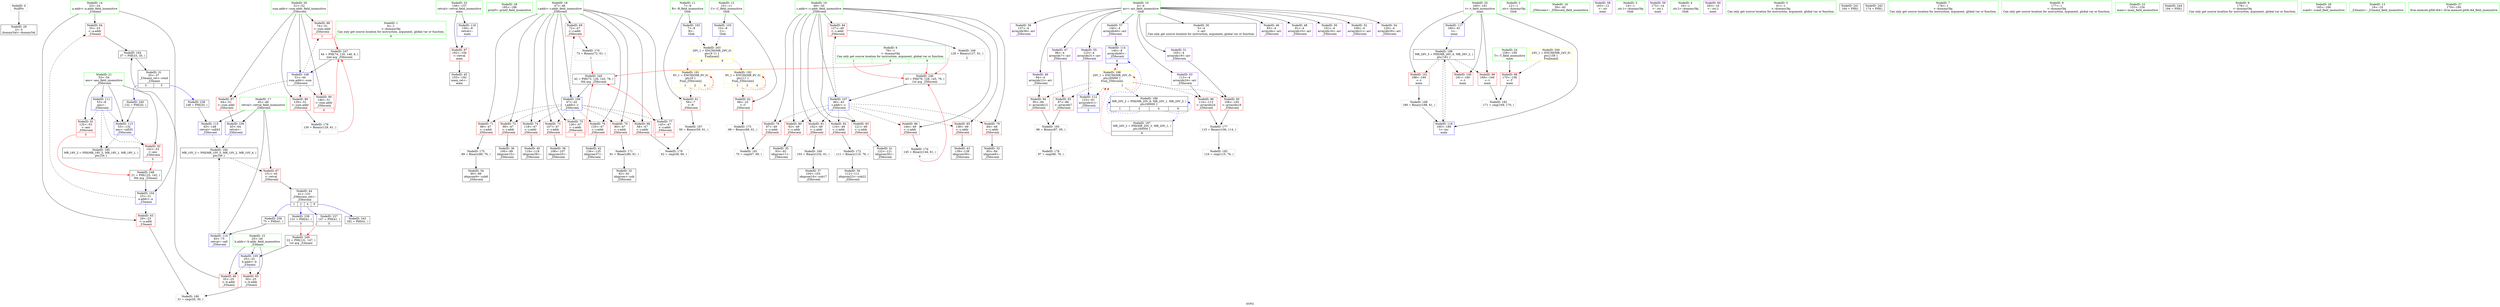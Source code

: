 digraph "SVFG" {
	label="SVFG";

	Node0x55cfa6869d80 [shape=record,color=grey,label="{NodeID: 0\nNullPtr}"];
	Node0x55cfa6869d80 -> Node0x55cfa6880950[style=solid];
	Node0x55cfa688b9a0 [shape=record,color=grey,label="{NodeID: 180\n31 = cmp(29, 30, )\n}"];
	Node0x55cfa68819f0 [shape=record,color=red,label="{NodeID: 97\n192\<--156\n\<--retval\nmain\n}"];
	Node0x55cfa68819f0 -> Node0x55cfa68816b0[style=solid];
	Node0x55cfa687fc30 [shape=record,color=green,label="{NodeID: 14\n23\<--24\na.addr\<--a.addr_field_insensitive\n_Z3maxii\n}"];
	Node0x55cfa687fc30 -> Node0x55cfa6883570[style=solid];
	Node0x55cfa687fc30 -> Node0x55cfa6883640[style=solid];
	Node0x55cfa687fc30 -> Node0x55cfa6882000[style=solid];
	Node0x55cfa68825b0 [shape=record,color=blue,label="{NodeID: 111\n53\<--8\nans\<--\n_Z5forceiii\n}"];
	Node0x55cfa68825b0 -> Node0x55cfa6884c30[style=dashed];
	Node0x55cfa68825b0 -> Node0x55cfa6884d00[style=dashed];
	Node0x55cfa68825b0 -> Node0x55cfa6882750[style=dashed];
	Node0x55cfa68825b0 -> Node0x55cfa6892ae0[style=dashed];
	Node0x55cfa6880850 [shape=record,color=green,label="{NodeID: 28\n185\<--186\nprintf\<--printf_field_insensitive\n}"];
	Node0x55cfa6881440 [shape=record,color=black,label="{NodeID: 42\n136\<--135\nidxprom37\<--\n_Z5forceiii\n}"];
	Node0x55cfa6882fc0 [shape=record,color=purple,label="{NodeID: 56\n137\<--4\narrayidx38\<--arr\n_Z5forceiii\n}"];
	Node0x55cfa68a3190 [shape=record,color=black,label="{NodeID: 236\n75 = PHI(41, )\n}"];
	Node0x55cfa68a3190 -> Node0x55cfa68824e0[style=solid];
	Node0x55cfa6883b20 [shape=record,color=red,label="{NodeID: 70\n80\<--47\n\<--r.addr\n_Z5forceiii\n}"];
	Node0x55cfa6883b20 -> Node0x55cfa688ac20[style=solid];
	Node0x55cfa688a620 [shape=record,color=grey,label="{NodeID: 167\n60 = Binary(59, 61, )\n}"];
	Node0x55cfa688a620 -> Node0x55cfa688b820[style=solid];
	Node0x55cfa6884680 [shape=record,color=red,label="{NodeID: 84\n127\<--49\n\<--c.addr\n_Z5forceiii\n}"];
	Node0x55cfa6884680 -> Node0x55cfa688a4a0[style=solid];
	Node0x55cfa687e930 [shape=record,color=green,label="{NodeID: 1\n8\<--1\n\<--dummyObj\nCan only get source location for instruction, argument, global var or function.|{<s0>9}}"];
	Node0x55cfa687e930:s0 -> Node0x55cfa68a4230[style=solid,color=red];
	Node0x55cfa688bb20 [shape=record,color=grey,label="{NodeID: 181\n70 = cmp(67, 69, )\n}"];
	Node0x55cfa6881ac0 [shape=record,color=red,label="{NodeID: 98\n170\<--158\n\<--T\nmain\n}"];
	Node0x55cfa6881ac0 -> Node0x55cfa688bca0[style=solid];
	Node0x55cfa687fd00 [shape=record,color=green,label="{NodeID: 15\n25\<--26\nb.addr\<--b.addr_field_insensitive\n_Z3maxii\n}"];
	Node0x55cfa687fd00 -> Node0x55cfa6883710[style=solid];
	Node0x55cfa687fd00 -> Node0x55cfa68837e0[style=solid];
	Node0x55cfa687fd00 -> Node0x55cfa68820d0[style=solid];
	Node0x55cfa6882680 [shape=record,color=blue,label="{NodeID: 112\n123\<--61\narrayidx31\<--\n_Z5forceiii\n|{<s0>2}}"];
	Node0x55cfa6882680:s0 -> Node0x55cfa68969d0[style=dashed,color=red];
	Node0x55cfa6880950 [shape=record,color=black,label="{NodeID: 29\n2\<--3\ndummyVal\<--dummyVal\n}"];
	Node0x55cfa6881510 [shape=record,color=black,label="{NodeID: 43\n139\<--138\nidxprom39\<--\n_Z5forceiii\n}"];
	Node0x55cfa6883090 [shape=record,color=purple,label="{NodeID: 57\n140\<--4\narrayidx40\<--arr\n_Z5forceiii\n}"];
	Node0x55cfa6883090 -> Node0x55cfa6882820[style=solid];
	Node0x55cfa68a3380 [shape=record,color=black,label="{NodeID: 237\n147 = PHI(41, )\n|{<s0>5}}"];
	Node0x55cfa68a3380:s0 -> Node0x55cfa68a45f0[style=solid,color=red];
	Node0x55cfa6883bf0 [shape=record,color=red,label="{NodeID: 71\n88\<--47\n\<--r.addr\n_Z5forceiii\n}"];
	Node0x55cfa6883bf0 -> Node0x55cfa688b220[style=solid];
	Node0x55cfa688a7a0 [shape=record,color=grey,label="{NodeID: 168\n189 = Binary(188, 61, )\n}"];
	Node0x55cfa688a7a0 -> Node0x55cfa6887290[style=solid];
	Node0x55cfa6884750 [shape=record,color=red,label="{NodeID: 85\n138\<--49\n\<--c.addr\n_Z5forceiii\n}"];
	Node0x55cfa6884750 -> Node0x55cfa6881510[style=solid];
	Node0x55cfa687e9c0 [shape=record,color=green,label="{NodeID: 2\n12\<--1\n.str\<--dummyObj\nGlob }"];
	Node0x55cfa688bca0 [shape=record,color=grey,label="{NodeID: 182\n171 = cmp(169, 170, )\n}"];
	Node0x55cfa6881b90 [shape=record,color=red,label="{NodeID: 99\n169\<--160\n\<--t\nmain\n}"];
	Node0x55cfa6881b90 -> Node0x55cfa688bca0[style=solid];
	Node0x55cfa687fdd0 [shape=record,color=green,label="{NodeID: 16\n39\<--40\n_Z5forceiii\<--_Z5forceiii_field_insensitive\n}"];
	Node0x55cfa6882750 [shape=record,color=blue,label="{NodeID: 113\n53\<--132\nans\<--call35\n_Z5forceiii\n}"];
	Node0x55cfa6882750 -> Node0x55cfa6884d00[style=dashed];
	Node0x55cfa6882750 -> Node0x55cfa6892ae0[style=dashed];
	Node0x55cfa6880a50 [shape=record,color=black,label="{NodeID: 30\n5\<--4\n\<--arr\nCan only get source location for instruction, argument, global var or function.}"];
	Node0x55cfa68815e0 [shape=record,color=black,label="{NodeID: 44\n41\<--151\n_Z5forceiii_ret\<--\n_Z5forceiii\n|{<s0>1|<s1>2|<s2>4|<s3>9}}"];
	Node0x55cfa68815e0:s0 -> Node0x55cfa68a3190[style=solid,color=blue];
	Node0x55cfa68815e0:s1 -> Node0x55cfa68a35c0[style=solid,color=blue];
	Node0x55cfa68815e0:s2 -> Node0x55cfa68a3380[style=solid,color=blue];
	Node0x55cfa68815e0:s3 -> Node0x55cfa68a39e0[style=solid,color=blue];
	Node0x55cfa6883160 [shape=record,color=purple,label="{NodeID: 58\n163\<--12\n\<--.str\nmain\n}"];
	Node0x55cfa68a3480 [shape=record,color=black,label="{NodeID: 238\n148 = PHI(20, )\n}"];
	Node0x55cfa68a3480 -> Node0x55cfa6887060[style=solid];
	Node0x55cfa6883cc0 [shape=record,color=red,label="{NodeID: 72\n99\<--47\n\<--r.addr\n_Z5forceiii\n}"];
	Node0x55cfa6883cc0 -> Node0x55cfa6880f60[style=solid];
	Node0x55cfa688a920 [shape=record,color=grey,label="{NodeID: 169\n103 = Binary(102, 61, )\n}"];
	Node0x55cfa688a920 -> Node0x55cfa6881030[style=solid];
	Node0x55cfa6884820 [shape=record,color=red,label="{NodeID: 86\n144\<--49\n\<--c.addr\n_Z5forceiii\n}"];
	Node0x55cfa6884820 -> Node0x55cfa688b0a0[style=solid];
	Node0x55cfa687ec70 [shape=record,color=green,label="{NodeID: 3\n14\<--1\n.str.1\<--dummyObj\nGlob }"];
	Node0x55cfa688be20 [shape=record,color=grey,label="{NodeID: 183\n116 = cmp(115, 76, )\n}"];
	Node0x55cfa6881c60 [shape=record,color=red,label="{NodeID: 100\n181\<--160\n\<--t\nmain\n}"];
	Node0x55cfa687fed0 [shape=record,color=green,label="{NodeID: 17\n45\<--46\nretval\<--retval_field_insensitive\n_Z5forceiii\n}"];
	Node0x55cfa687fed0 -> Node0x55cfa68838b0[style=solid];
	Node0x55cfa687fed0 -> Node0x55cfa6882410[style=solid];
	Node0x55cfa687fed0 -> Node0x55cfa68824e0[style=solid];
	Node0x55cfa687fed0 -> Node0x55cfa6887060[style=solid];
	Node0x55cfa6882820 [shape=record,color=blue,label="{NodeID: 114\n140\<--8\narrayidx40\<--\n_Z5forceiii\n|{<s0>4}}"];
	Node0x55cfa6882820:s0 -> Node0x55cfa68969d0[style=dashed,color=red];
	Node0x55cfa6880b50 [shape=record,color=black,label="{NodeID: 31\n20\<--37\n_Z3maxii_ret\<--cond\n_Z3maxii\n|{<s0>3|<s1>5}}"];
	Node0x55cfa6880b50:s0 -> Node0x55cfa68a3700[style=solid,color=blue];
	Node0x55cfa6880b50:s1 -> Node0x55cfa68a3480[style=solid,color=blue];
	Node0x55cfa68816b0 [shape=record,color=black,label="{NodeID: 45\n155\<--192\nmain_ret\<--\nmain\n}"];
	Node0x55cfa6883230 [shape=record,color=purple,label="{NodeID: 59\n173\<--14\n\<--.str.1\nmain\n}"];
	Node0x55cfa68a35c0 [shape=record,color=black,label="{NodeID: 239\n131 = PHI(41, )\n|{<s0>3}}"];
	Node0x55cfa68a35c0:s0 -> Node0x55cfa68a45f0[style=solid,color=red];
	Node0x55cfa6883d90 [shape=record,color=red,label="{NodeID: 73\n107\<--47\n\<--r.addr\n_Z5forceiii\n}"];
	Node0x55cfa6883d90 -> Node0x55cfa6881100[style=solid];
	Node0x55cfa688aaa0 [shape=record,color=grey,label="{NodeID: 170\n73 = Binary(72, 61, )\n|{<s0>1}}"];
	Node0x55cfa688aaa0:s0 -> Node0x55cfa68a3c50[style=solid,color=red];
	Node0x55cfa68848f0 [shape=record,color=red,label="{NodeID: 87\n64\<--51\n\<--sum.addr\n_Z5forceiii\n}"];
	Node0x55cfa68848f0 -> Node0x55cfa6882410[style=solid];
	Node0x55cfa687ed00 [shape=record,color=green,label="{NodeID: 4\n16\<--1\n.str.2\<--dummyObj\nGlob }"];
	Node0x55cfa68925e0 [shape=record,color=black,label="{NodeID: 184\nMR_10V_3 = PHI(MR_10V_5, MR_10V_2, MR_10V_4, )\npts\{46 \}\n}"];
	Node0x55cfa68925e0 -> Node0x55cfa68838b0[style=dashed];
	Node0x55cfa6881d30 [shape=record,color=red,label="{NodeID: 101\n188\<--160\n\<--t\nmain\n}"];
	Node0x55cfa6881d30 -> Node0x55cfa688a7a0[style=solid];
	Node0x55cfa687ffa0 [shape=record,color=green,label="{NodeID: 18\n47\<--48\nr.addr\<--r.addr_field_insensitive\n_Z5forceiii\n}"];
	Node0x55cfa687ffa0 -> Node0x55cfa6883980[style=solid];
	Node0x55cfa687ffa0 -> Node0x55cfa6883a50[style=solid];
	Node0x55cfa687ffa0 -> Node0x55cfa6883b20[style=solid];
	Node0x55cfa687ffa0 -> Node0x55cfa6883bf0[style=solid];
	Node0x55cfa687ffa0 -> Node0x55cfa6883cc0[style=solid];
	Node0x55cfa687ffa0 -> Node0x55cfa6883d90[style=solid];
	Node0x55cfa687ffa0 -> Node0x55cfa6883e60[style=solid];
	Node0x55cfa687ffa0 -> Node0x55cfa6883f30[style=solid];
	Node0x55cfa687ffa0 -> Node0x55cfa6884000[style=solid];
	Node0x55cfa687ffa0 -> Node0x55cfa68840d0[style=solid];
	Node0x55cfa687ffa0 -> Node0x55cfa68821a0[style=solid];
	Node0x55cfa68969d0 [shape=record,color=yellow,style=double,label="{NodeID: 198\n20V_1 = ENCHI(MR_20V_0)\npts\{60000 \}\nFun[_Z5forceiii]|{|<s7>1}}"];
	Node0x55cfa68969d0 -> Node0x55cfa6884dd0[style=dashed];
	Node0x55cfa68969d0 -> Node0x55cfa6884ea0[style=dashed];
	Node0x55cfa68969d0 -> Node0x55cfa6884f70[style=dashed];
	Node0x55cfa68969d0 -> Node0x55cfa6881920[style=dashed];
	Node0x55cfa68969d0 -> Node0x55cfa6882680[style=dashed];
	Node0x55cfa68969d0 -> Node0x55cfa6882820[style=dashed];
	Node0x55cfa68969d0 -> Node0x55cfa6892fe0[style=dashed];
	Node0x55cfa68969d0:s7 -> Node0x55cfa68969d0[style=dashed,color=red];
	Node0x55cfa6887060 [shape=record,color=blue,label="{NodeID: 115\n45\<--148\nretval\<--call43\n_Z5forceiii\n}"];
	Node0x55cfa6887060 -> Node0x55cfa68925e0[style=dashed];
	Node0x55cfa6880c20 [shape=record,color=black,label="{NodeID: 32\n82\<--81\nidxprom\<--sub\n_Z5forceiii\n}"];
	Node0x55cfa6881780 [shape=record,color=purple,label="{NodeID: 46\n83\<--4\narrayidx\<--arr\n_Z5forceiii\n}"];
	Node0x55cfa6883300 [shape=record,color=purple,label="{NodeID: 60\n183\<--16\n\<--.str.2\nmain\n}"];
	Node0x55cfa68a3700 [shape=record,color=black,label="{NodeID: 240\n132 = PHI(20, )\n}"];
	Node0x55cfa68a3700 -> Node0x55cfa6882750[style=solid];
	Node0x55cfa6883e60 [shape=record,color=red,label="{NodeID: 74\n118\<--47\n\<--r.addr\n_Z5forceiii\n}"];
	Node0x55cfa6883e60 -> Node0x55cfa68812a0[style=solid];
	Node0x55cfa688ac20 [shape=record,color=grey,label="{NodeID: 171\n81 = Binary(80, 61, )\n}"];
	Node0x55cfa688ac20 -> Node0x55cfa6880c20[style=solid];
	Node0x55cfa68849c0 [shape=record,color=red,label="{NodeID: 88\n74\<--51\n\<--sum.addr\n_Z5forceiii\n|{<s0>1}}"];
	Node0x55cfa68849c0:s0 -> Node0x55cfa68a4230[style=solid,color=red];
	Node0x55cfa687ed90 [shape=record,color=green,label="{NodeID: 5\n61\<--1\n\<--dummyObj\nCan only get source location for instruction, argument, global var or function.}"];
	Node0x55cfa6892ae0 [shape=record,color=black,label="{NodeID: 185\nMR_18V_2 = PHI(MR_18V_5, MR_18V_1, MR_18V_1, )\npts\{54 \}\n}"];
	Node0x55cfa6881e00 [shape=record,color=blue,label="{NodeID: 102\n7\<--8\nR\<--\nGlob }"];
	Node0x55cfa6881e00 -> Node0x55cfa6896dd0[style=dashed];
	Node0x55cfa6880070 [shape=record,color=green,label="{NodeID: 19\n49\<--50\nc.addr\<--c.addr_field_insensitive\n_Z5forceiii\n}"];
	Node0x55cfa6880070 -> Node0x55cfa68841a0[style=solid];
	Node0x55cfa6880070 -> Node0x55cfa6884270[style=solid];
	Node0x55cfa6880070 -> Node0x55cfa6884340[style=solid];
	Node0x55cfa6880070 -> Node0x55cfa6884410[style=solid];
	Node0x55cfa6880070 -> Node0x55cfa68844e0[style=solid];
	Node0x55cfa6880070 -> Node0x55cfa68845b0[style=solid];
	Node0x55cfa6880070 -> Node0x55cfa6884680[style=solid];
	Node0x55cfa6880070 -> Node0x55cfa6884750[style=solid];
	Node0x55cfa6880070 -> Node0x55cfa6884820[style=solid];
	Node0x55cfa6880070 -> Node0x55cfa6882270[style=solid];
	Node0x55cfa68870f0 [shape=record,color=blue,label="{NodeID: 116\n156\<--8\nretval\<--\nmain\n}"];
	Node0x55cfa68870f0 -> Node0x55cfa68819f0[style=dashed];
	Node0x55cfa6880cf0 [shape=record,color=black,label="{NodeID: 33\n85\<--84\nidxprom6\<--\n_Z5forceiii\n}"];
	Node0x55cfa6881850 [shape=record,color=purple,label="{NodeID: 47\n86\<--4\narrayidx7\<--arr\n_Z5forceiii\n}"];
	Node0x55cfa6881850 -> Node0x55cfa6884dd0[style=solid];
	Node0x55cfa68833d0 [shape=record,color=red,label="{NodeID: 61\n59\<--7\n\<--R\n_Z5forceiii\n}"];
	Node0x55cfa68833d0 -> Node0x55cfa688a620[style=solid];
	Node0x55cfa68a3840 [shape=record,color=black,label="{NodeID: 241\n164 = PHI()\n}"];
	Node0x55cfa6883f30 [shape=record,color=red,label="{NodeID: 75\n126\<--47\n\<--r.addr\n_Z5forceiii\n|{<s0>2}}"];
	Node0x55cfa6883f30:s0 -> Node0x55cfa68a3c50[style=solid,color=red];
	Node0x55cfa688ada0 [shape=record,color=grey,label="{NodeID: 172\n111 = Binary(110, 76, )\n}"];
	Node0x55cfa688ada0 -> Node0x55cfa68811d0[style=solid];
	Node0x55cfa6884a90 [shape=record,color=red,label="{NodeID: 89\n129\<--51\n\<--sum.addr\n_Z5forceiii\n}"];
	Node0x55cfa6884a90 -> Node0x55cfa688b3a0[style=solid];
	Node0x55cfa687f660 [shape=record,color=green,label="{NodeID: 6\n76\<--1\n\<--dummyObj\nCan only get source location for instruction, argument, global var or function.|{<s0>1|<s1>9|<s2>9}}"];
	Node0x55cfa687f660:s0 -> Node0x55cfa68a4030[style=solid,color=red];
	Node0x55cfa687f660:s1 -> Node0x55cfa68a3c50[style=solid,color=red];
	Node0x55cfa687f660:s2 -> Node0x55cfa68a4030[style=solid,color=red];
	Node0x55cfa6892fe0 [shape=record,color=black,label="{NodeID: 186\nMR_20V_2 = PHI(MR_20V_8, MR_20V_1, MR_20V_3, )\npts\{60000 \}\n|{<s0>1|<s1>2|<s2>4|<s3>9}}"];
	Node0x55cfa6892fe0:s0 -> Node0x55cfa6892fe0[style=dashed,color=blue];
	Node0x55cfa6892fe0:s1 -> Node0x55cfa6882820[style=dashed,color=blue];
	Node0x55cfa6892fe0:s2 -> Node0x55cfa6892fe0[style=dashed,color=blue];
	Node0x55cfa6892fe0:s3 -> Node0x55cfa68934e0[style=dashed,color=blue];
	Node0x55cfa6881f00 [shape=record,color=blue,label="{NodeID: 103\n10\<--8\nC\<--\nGlob }"];
	Node0x55cfa6881f00 -> Node0x55cfa6896dd0[style=dashed];
	Node0x55cfa6880140 [shape=record,color=green,label="{NodeID: 20\n51\<--52\nsum.addr\<--sum.addr_field_insensitive\n_Z5forceiii\n}"];
	Node0x55cfa6880140 -> Node0x55cfa68848f0[style=solid];
	Node0x55cfa6880140 -> Node0x55cfa68849c0[style=solid];
	Node0x55cfa6880140 -> Node0x55cfa6884a90[style=solid];
	Node0x55cfa6880140 -> Node0x55cfa6884b60[style=solid];
	Node0x55cfa6880140 -> Node0x55cfa6882340[style=solid];
	Node0x55cfa6896b30 [shape=record,color=yellow,style=double,label="{NodeID: 200\n24V_1 = ENCHI(MR_24V_0)\npts\{159 \}\nFun[main]}"];
	Node0x55cfa6896b30 -> Node0x55cfa6881ac0[style=dashed];
	Node0x55cfa68871c0 [shape=record,color=blue,label="{NodeID: 117\n160\<--61\nt\<--\nmain\n}"];
	Node0x55cfa68871c0 -> Node0x55cfa68939e0[style=dashed];
	Node0x55cfa6880dc0 [shape=record,color=black,label="{NodeID: 34\n90\<--89\nidxprom9\<--sub8\n_Z5forceiii\n}"];
	Node0x55cfa6882940 [shape=record,color=purple,label="{NodeID: 48\n91\<--4\narrayidx10\<--arr\n_Z5forceiii\n}"];
	Node0x55cfa68834a0 [shape=record,color=red,label="{NodeID: 62\n68\<--10\n\<--C\n_Z5forceiii\n}"];
	Node0x55cfa68834a0 -> Node0x55cfa688af20[style=solid];
	Node0x55cfa68a3910 [shape=record,color=black,label="{NodeID: 242\n174 = PHI()\n}"];
	Node0x55cfa6884000 [shape=record,color=red,label="{NodeID: 76\n135\<--47\n\<--r.addr\n_Z5forceiii\n}"];
	Node0x55cfa6884000 -> Node0x55cfa6881440[style=solid];
	Node0x55cfa688af20 [shape=record,color=grey,label="{NodeID: 173\n69 = Binary(68, 61, )\n}"];
	Node0x55cfa688af20 -> Node0x55cfa688bb20[style=solid];
	Node0x55cfa6884b60 [shape=record,color=red,label="{NodeID: 90\n146\<--51\n\<--sum.addr\n_Z5forceiii\n|{<s0>4}}"];
	Node0x55cfa6884b60:s0 -> Node0x55cfa68a4230[style=solid,color=red];
	Node0x55cfa687f6f0 [shape=record,color=green,label="{NodeID: 7\n176\<--1\n\<--dummyObj\nCan only get source location for instruction, argument, global var or function.}"];
	Node0x55cfa68934e0 [shape=record,color=black,label="{NodeID: 187\nMR_20V_2 = PHI(MR_20V_3, MR_20V_1, )\npts\{60000 \}\n|{<s0>9}}"];
	Node0x55cfa68934e0:s0 -> Node0x55cfa68969d0[style=dashed,color=red];
	Node0x55cfa6882000 [shape=record,color=blue,label="{NodeID: 104\n23\<--21\na.addr\<--a\n_Z3maxii\n}"];
	Node0x55cfa6882000 -> Node0x55cfa6883570[style=dashed];
	Node0x55cfa6882000 -> Node0x55cfa6883640[style=dashed];
	Node0x55cfa6880210 [shape=record,color=green,label="{NodeID: 21\n53\<--54\nans\<--ans_field_insensitive\n_Z5forceiii\n}"];
	Node0x55cfa6880210 -> Node0x55cfa6884c30[style=solid];
	Node0x55cfa6880210 -> Node0x55cfa6884d00[style=solid];
	Node0x55cfa6880210 -> Node0x55cfa68825b0[style=solid];
	Node0x55cfa6880210 -> Node0x55cfa6882750[style=solid];
	Node0x55cfa6887290 [shape=record,color=blue,label="{NodeID: 118\n160\<--189\nt\<--inc\nmain\n}"];
	Node0x55cfa6887290 -> Node0x55cfa68939e0[style=dashed];
	Node0x55cfa6880e90 [shape=record,color=black,label="{NodeID: 35\n93\<--92\nidxprom11\<--\n_Z5forceiii\n}"];
	Node0x55cfa6882a10 [shape=record,color=purple,label="{NodeID: 49\n94\<--4\narrayidx12\<--arr\n_Z5forceiii\n}"];
	Node0x55cfa6882a10 -> Node0x55cfa6884ea0[style=solid];
	Node0x55cfa6883570 [shape=record,color=red,label="{NodeID: 63\n29\<--23\n\<--a.addr\n_Z3maxii\n}"];
	Node0x55cfa6883570 -> Node0x55cfa688b9a0[style=solid];
	Node0x55cfa68a39e0 [shape=record,color=black,label="{NodeID: 243\n182 = PHI(41, )\n}"];
	Node0x55cfa68840d0 [shape=record,color=red,label="{NodeID: 77\n143\<--47\n\<--r.addr\n_Z5forceiii\n|{<s0>4}}"];
	Node0x55cfa68840d0:s0 -> Node0x55cfa68a3c50[style=solid,color=red];
	Node0x55cfa688b0a0 [shape=record,color=grey,label="{NodeID: 174\n145 = Binary(144, 61, )\n|{<s0>4}}"];
	Node0x55cfa688b0a0:s0 -> Node0x55cfa68a4030[style=solid,color=red];
	Node0x55cfa6884c30 [shape=record,color=red,label="{NodeID: 91\n125\<--53\n\<--ans\n_Z5forceiii\n|{<s0>3}}"];
	Node0x55cfa6884c30:s0 -> Node0x55cfa68a4430[style=solid,color=red];
	Node0x55cfa687f780 [shape=record,color=green,label="{NodeID: 8\n177\<--1\n\<--dummyObj\nCan only get source location for instruction, argument, global var or function.}"];
	Node0x55cfa68939e0 [shape=record,color=black,label="{NodeID: 188\nMR_26V_3 = PHI(MR_26V_4, MR_26V_2, )\npts\{161 \}\n}"];
	Node0x55cfa68939e0 -> Node0x55cfa6881b90[style=dashed];
	Node0x55cfa68939e0 -> Node0x55cfa6881c60[style=dashed];
	Node0x55cfa68939e0 -> Node0x55cfa6881d30[style=dashed];
	Node0x55cfa68939e0 -> Node0x55cfa6887290[style=dashed];
	Node0x55cfa68820d0 [shape=record,color=blue,label="{NodeID: 105\n25\<--22\nb.addr\<--b\n_Z3maxii\n}"];
	Node0x55cfa68820d0 -> Node0x55cfa6883710[style=dashed];
	Node0x55cfa68820d0 -> Node0x55cfa68837e0[style=dashed];
	Node0x55cfa68802e0 [shape=record,color=green,label="{NodeID: 22\n153\<--154\nmain\<--main_field_insensitive\n}"];
	Node0x55cfa6880f60 [shape=record,color=black,label="{NodeID: 36\n100\<--99\nidxprom15\<--\n_Z5forceiii\n}"];
	Node0x55cfa6882ae0 [shape=record,color=purple,label="{NodeID: 50\n101\<--4\narrayidx16\<--arr\n_Z5forceiii\n}"];
	Node0x55cfa6883640 [shape=record,color=red,label="{NodeID: 64\n33\<--23\n\<--a.addr\n_Z3maxii\n}"];
	Node0x55cfa6883640 -> Node0x55cfa6889d80[style=solid];
	Node0x55cfa68a3b80 [shape=record,color=black,label="{NodeID: 244\n184 = PHI()\n}"];
	Node0x55cfa68841a0 [shape=record,color=red,label="{NodeID: 78\n67\<--49\n\<--c.addr\n_Z5forceiii\n}"];
	Node0x55cfa68841a0 -> Node0x55cfa688bb20[style=solid];
	Node0x55cfa688b220 [shape=record,color=grey,label="{NodeID: 175\n89 = Binary(88, 76, )\n}"];
	Node0x55cfa688b220 -> Node0x55cfa6880dc0[style=solid];
	Node0x55cfa6884d00 [shape=record,color=red,label="{NodeID: 92\n142\<--53\n\<--ans\n_Z5forceiii\n|{<s0>5}}"];
	Node0x55cfa6884d00:s0 -> Node0x55cfa68a4430[style=solid,color=red];
	Node0x55cfa687f810 [shape=record,color=green,label="{NodeID: 9\n178\<--1\n\<--dummyObj\nCan only get source location for instruction, argument, global var or function.}"];
	Node0x55cfa68821a0 [shape=record,color=blue,label="{NodeID: 106\n47\<--42\nr.addr\<--r\n_Z5forceiii\n}"];
	Node0x55cfa68821a0 -> Node0x55cfa6883980[style=dashed];
	Node0x55cfa68821a0 -> Node0x55cfa6883a50[style=dashed];
	Node0x55cfa68821a0 -> Node0x55cfa6883b20[style=dashed];
	Node0x55cfa68821a0 -> Node0x55cfa6883bf0[style=dashed];
	Node0x55cfa68821a0 -> Node0x55cfa6883cc0[style=dashed];
	Node0x55cfa68821a0 -> Node0x55cfa6883d90[style=dashed];
	Node0x55cfa68821a0 -> Node0x55cfa6883e60[style=dashed];
	Node0x55cfa68821a0 -> Node0x55cfa6883f30[style=dashed];
	Node0x55cfa68821a0 -> Node0x55cfa6884000[style=dashed];
	Node0x55cfa68821a0 -> Node0x55cfa68840d0[style=dashed];
	Node0x55cfa68803e0 [shape=record,color=green,label="{NodeID: 23\n156\<--157\nretval\<--retval_field_insensitive\nmain\n}"];
	Node0x55cfa68803e0 -> Node0x55cfa68819f0[style=solid];
	Node0x55cfa68803e0 -> Node0x55cfa68870f0[style=solid];
	Node0x55cfa6896dd0 [shape=record,color=yellow,style=double,label="{NodeID: 203\n29V_1 = ENCHI(MR_29V_0)\npts\{9 11 \}\nFun[main]|{<s0>9|<s1>9}}"];
	Node0x55cfa6896dd0:s0 -> Node0x55cfa68948e0[style=dashed,color=red];
	Node0x55cfa6896dd0:s1 -> Node0x55cfa6885a80[style=dashed,color=red];
	Node0x55cfa6881030 [shape=record,color=black,label="{NodeID: 37\n104\<--103\nidxprom18\<--sub17\n_Z5forceiii\n}"];
	Node0x55cfa6882bb0 [shape=record,color=purple,label="{NodeID: 51\n105\<--4\narrayidx19\<--arr\n_Z5forceiii\n}"];
	Node0x55cfa6882bb0 -> Node0x55cfa6884f70[style=solid];
	Node0x55cfa6883710 [shape=record,color=red,label="{NodeID: 65\n30\<--25\n\<--b.addr\n_Z3maxii\n}"];
	Node0x55cfa6883710 -> Node0x55cfa688b9a0[style=solid];
	Node0x55cfa68a3c50 [shape=record,color=black,label="{NodeID: 245\n42 = PHI(73, 126, 143, 76, )\n0th arg _Z5forceiii }"];
	Node0x55cfa68a3c50 -> Node0x55cfa68821a0[style=solid];
	Node0x55cfa6884270 [shape=record,color=red,label="{NodeID: 79\n84\<--49\n\<--c.addr\n_Z5forceiii\n}"];
	Node0x55cfa6884270 -> Node0x55cfa6880cf0[style=solid];
	Node0x55cfa688b3a0 [shape=record,color=grey,label="{NodeID: 176\n130 = Binary(129, 61, )\n|{<s0>2}}"];
	Node0x55cfa688b3a0:s0 -> Node0x55cfa68a4230[style=solid,color=red];
	Node0x55cfa6884dd0 [shape=record,color=red,label="{NodeID: 93\n87\<--86\n\<--arrayidx7\n_Z5forceiii\n}"];
	Node0x55cfa6884dd0 -> Node0x55cfa688a320[style=solid];
	Node0x55cfa687f8a0 [shape=record,color=green,label="{NodeID: 10\n4\<--6\narr\<--arr_field_insensitive\nGlob }"];
	Node0x55cfa687f8a0 -> Node0x55cfa6880a50[style=solid];
	Node0x55cfa687f8a0 -> Node0x55cfa6881780[style=solid];
	Node0x55cfa687f8a0 -> Node0x55cfa6881850[style=solid];
	Node0x55cfa687f8a0 -> Node0x55cfa6882940[style=solid];
	Node0x55cfa687f8a0 -> Node0x55cfa6882a10[style=solid];
	Node0x55cfa687f8a0 -> Node0x55cfa6882ae0[style=solid];
	Node0x55cfa687f8a0 -> Node0x55cfa6882bb0[style=solid];
	Node0x55cfa687f8a0 -> Node0x55cfa6882c80[style=solid];
	Node0x55cfa687f8a0 -> Node0x55cfa6882d50[style=solid];
	Node0x55cfa687f8a0 -> Node0x55cfa6882e20[style=solid];
	Node0x55cfa687f8a0 -> Node0x55cfa6882ef0[style=solid];
	Node0x55cfa687f8a0 -> Node0x55cfa6882fc0[style=solid];
	Node0x55cfa687f8a0 -> Node0x55cfa6883090[style=solid];
	Node0x55cfa6882270 [shape=record,color=blue,label="{NodeID: 107\n49\<--43\nc.addr\<--c\n_Z5forceiii\n}"];
	Node0x55cfa6882270 -> Node0x55cfa68841a0[style=dashed];
	Node0x55cfa6882270 -> Node0x55cfa6884270[style=dashed];
	Node0x55cfa6882270 -> Node0x55cfa6884340[style=dashed];
	Node0x55cfa6882270 -> Node0x55cfa6884410[style=dashed];
	Node0x55cfa6882270 -> Node0x55cfa68844e0[style=dashed];
	Node0x55cfa6882270 -> Node0x55cfa68845b0[style=dashed];
	Node0x55cfa6882270 -> Node0x55cfa6884680[style=dashed];
	Node0x55cfa6882270 -> Node0x55cfa6884750[style=dashed];
	Node0x55cfa6882270 -> Node0x55cfa6884820[style=dashed];
	Node0x55cfa68804b0 [shape=record,color=green,label="{NodeID: 24\n158\<--159\nT\<--T_field_insensitive\nmain\n}"];
	Node0x55cfa68804b0 -> Node0x55cfa6881ac0[style=solid];
	Node0x55cfa6881100 [shape=record,color=black,label="{NodeID: 38\n108\<--107\nidxprom20\<--\n_Z5forceiii\n}"];
	Node0x55cfa6882c80 [shape=record,color=purple,label="{NodeID: 52\n109\<--4\narrayidx21\<--arr\n_Z5forceiii\n}"];
	Node0x55cfa68837e0 [shape=record,color=red,label="{NodeID: 66\n35\<--25\n\<--b.addr\n_Z3maxii\n}"];
	Node0x55cfa68837e0 -> Node0x55cfa6889d80[style=solid];
	Node0x55cfa68a4030 [shape=record,color=black,label="{NodeID: 246\n43 = PHI(76, 128, 145, 76, )\n1st arg _Z5forceiii }"];
	Node0x55cfa68a4030 -> Node0x55cfa6882270[style=solid];
	Node0x55cfa6884340 [shape=record,color=red,label="{NodeID: 80\n92\<--49\n\<--c.addr\n_Z5forceiii\n}"];
	Node0x55cfa6884340 -> Node0x55cfa6880e90[style=solid];
	Node0x55cfa688b520 [shape=record,color=grey,label="{NodeID: 177\n115 = Binary(106, 114, )\n}"];
	Node0x55cfa688b520 -> Node0x55cfa688be20[style=solid];
	Node0x55cfa6884ea0 [shape=record,color=red,label="{NodeID: 94\n95\<--94\n\<--arrayidx12\n_Z5forceiii\n}"];
	Node0x55cfa6884ea0 -> Node0x55cfa688a320[style=solid];
	Node0x55cfa687f930 [shape=record,color=green,label="{NodeID: 11\n7\<--9\nR\<--R_field_insensitive\nGlob }"];
	Node0x55cfa687f930 -> Node0x55cfa68833d0[style=solid];
	Node0x55cfa687f930 -> Node0x55cfa6881e00[style=solid];
	Node0x55cfa68948e0 [shape=record,color=yellow,style=double,label="{NodeID: 191\n6V_1 = ENCHI(MR_6V_0)\npts\{9 \}\nFun[_Z5forceiii]|{|<s1>1|<s2>2|<s3>4}}"];
	Node0x55cfa68948e0 -> Node0x55cfa68833d0[style=dashed];
	Node0x55cfa68948e0:s1 -> Node0x55cfa68948e0[style=dashed,color=red];
	Node0x55cfa68948e0:s2 -> Node0x55cfa68948e0[style=dashed,color=red];
	Node0x55cfa68948e0:s3 -> Node0x55cfa68948e0[style=dashed,color=red];
	Node0x55cfa6882340 [shape=record,color=blue,label="{NodeID: 108\n51\<--44\nsum.addr\<--sum\n_Z5forceiii\n}"];
	Node0x55cfa6882340 -> Node0x55cfa68848f0[style=dashed];
	Node0x55cfa6882340 -> Node0x55cfa68849c0[style=dashed];
	Node0x55cfa6882340 -> Node0x55cfa6884a90[style=dashed];
	Node0x55cfa6882340 -> Node0x55cfa6884b60[style=dashed];
	Node0x55cfa6880580 [shape=record,color=green,label="{NodeID: 25\n160\<--161\nt\<--t_field_insensitive\nmain\n}"];
	Node0x55cfa6880580 -> Node0x55cfa6881b90[style=solid];
	Node0x55cfa6880580 -> Node0x55cfa6881c60[style=solid];
	Node0x55cfa6880580 -> Node0x55cfa6881d30[style=solid];
	Node0x55cfa6880580 -> Node0x55cfa68871c0[style=solid];
	Node0x55cfa6880580 -> Node0x55cfa6887290[style=solid];
	Node0x55cfa68811d0 [shape=record,color=black,label="{NodeID: 39\n112\<--111\nidxprom23\<--sub22\n_Z5forceiii\n}"];
	Node0x55cfa6882d50 [shape=record,color=purple,label="{NodeID: 53\n113\<--4\narrayidx24\<--arr\n_Z5forceiii\n}"];
	Node0x55cfa6882d50 -> Node0x55cfa6881920[style=solid];
	Node0x55cfa68838b0 [shape=record,color=red,label="{NodeID: 67\n151\<--45\n\<--retval\n_Z5forceiii\n}"];
	Node0x55cfa68838b0 -> Node0x55cfa68815e0[style=solid];
	Node0x55cfa68a4230 [shape=record,color=black,label="{NodeID: 247\n44 = PHI(74, 130, 146, 8, )\n2nd arg _Z5forceiii }"];
	Node0x55cfa68a4230 -> Node0x55cfa6882340[style=solid];
	Node0x55cfa6889d80 [shape=record,color=black,label="{NodeID: 164\n37 = PHI(33, 35, )\n}"];
	Node0x55cfa6889d80 -> Node0x55cfa6880b50[style=solid];
	Node0x55cfa6884410 [shape=record,color=red,label="{NodeID: 81\n102\<--49\n\<--c.addr\n_Z5forceiii\n}"];
	Node0x55cfa6884410 -> Node0x55cfa688a920[style=solid];
	Node0x55cfa688b6a0 [shape=record,color=grey,label="{NodeID: 178\n97 = cmp(96, 76, )\n}"];
	Node0x55cfa6884f70 [shape=record,color=red,label="{NodeID: 95\n106\<--105\n\<--arrayidx19\n_Z5forceiii\n}"];
	Node0x55cfa6884f70 -> Node0x55cfa688b520[style=solid];
	Node0x55cfa687fa30 [shape=record,color=green,label="{NodeID: 12\n10\<--11\nC\<--C_field_insensitive\nGlob }"];
	Node0x55cfa687fa30 -> Node0x55cfa68834a0[style=solid];
	Node0x55cfa687fa30 -> Node0x55cfa6881f00[style=solid];
	Node0x55cfa6885a80 [shape=record,color=yellow,style=double,label="{NodeID: 192\n8V_1 = ENCHI(MR_8V_0)\npts\{11 \}\nFun[_Z5forceiii]|{|<s1>1|<s2>2|<s3>4}}"];
	Node0x55cfa6885a80 -> Node0x55cfa68834a0[style=dashed];
	Node0x55cfa6885a80:s1 -> Node0x55cfa6885a80[style=dashed,color=red];
	Node0x55cfa6885a80:s2 -> Node0x55cfa6885a80[style=dashed,color=red];
	Node0x55cfa6885a80:s3 -> Node0x55cfa6885a80[style=dashed,color=red];
	Node0x55cfa6882410 [shape=record,color=blue,label="{NodeID: 109\n45\<--64\nretval\<--\n_Z5forceiii\n}"];
	Node0x55cfa6882410 -> Node0x55cfa68925e0[style=dashed];
	Node0x55cfa6880650 [shape=record,color=green,label="{NodeID: 26\n165\<--166\nscanf\<--scanf_field_insensitive\n}"];
	Node0x55cfa68812a0 [shape=record,color=black,label="{NodeID: 40\n119\<--118\nidxprom28\<--\n_Z5forceiii\n}"];
	Node0x55cfa6882e20 [shape=record,color=purple,label="{NodeID: 54\n120\<--4\narrayidx29\<--arr\n_Z5forceiii\n}"];
	Node0x55cfa6883980 [shape=record,color=red,label="{NodeID: 68\n58\<--47\n\<--r.addr\n_Z5forceiii\n}"];
	Node0x55cfa6883980 -> Node0x55cfa688b820[style=solid];
	Node0x55cfa68a4430 [shape=record,color=black,label="{NodeID: 248\n21 = PHI(125, 142, )\n0th arg _Z3maxii }"];
	Node0x55cfa68a4430 -> Node0x55cfa6882000[style=solid];
	Node0x55cfa688a320 [shape=record,color=grey,label="{NodeID: 165\n96 = Binary(87, 95, )\n}"];
	Node0x55cfa688a320 -> Node0x55cfa688b6a0[style=solid];
	Node0x55cfa68844e0 [shape=record,color=red,label="{NodeID: 82\n110\<--49\n\<--c.addr\n_Z5forceiii\n}"];
	Node0x55cfa68844e0 -> Node0x55cfa688ada0[style=solid];
	Node0x55cfa688b820 [shape=record,color=grey,label="{NodeID: 179\n62 = cmp(58, 60, )\n}"];
	Node0x55cfa6881920 [shape=record,color=red,label="{NodeID: 96\n114\<--113\n\<--arrayidx24\n_Z5forceiii\n}"];
	Node0x55cfa6881920 -> Node0x55cfa688b520[style=solid];
	Node0x55cfa687fb30 [shape=record,color=green,label="{NodeID: 13\n18\<--19\n_Z3maxii\<--_Z3maxii_field_insensitive\n}"];
	Node0x55cfa68824e0 [shape=record,color=blue,label="{NodeID: 110\n45\<--75\nretval\<--call\n_Z5forceiii\n}"];
	Node0x55cfa68824e0 -> Node0x55cfa68925e0[style=dashed];
	Node0x55cfa6880750 [shape=record,color=green,label="{NodeID: 27\n179\<--180\nllvm.memset.p0i8.i64\<--llvm.memset.p0i8.i64_field_insensitive\n}"];
	Node0x55cfa6881370 [shape=record,color=black,label="{NodeID: 41\n122\<--121\nidxprom30\<--\n_Z5forceiii\n}"];
	Node0x55cfa6882ef0 [shape=record,color=purple,label="{NodeID: 55\n123\<--4\narrayidx31\<--arr\n_Z5forceiii\n}"];
	Node0x55cfa6882ef0 -> Node0x55cfa6882680[style=solid];
	Node0x55cfa6883a50 [shape=record,color=red,label="{NodeID: 69\n72\<--47\n\<--r.addr\n_Z5forceiii\n}"];
	Node0x55cfa6883a50 -> Node0x55cfa688aaa0[style=solid];
	Node0x55cfa68a45f0 [shape=record,color=black,label="{NodeID: 249\n22 = PHI(131, 147, )\n1st arg _Z3maxii }"];
	Node0x55cfa68a45f0 -> Node0x55cfa68820d0[style=solid];
	Node0x55cfa688a4a0 [shape=record,color=grey,label="{NodeID: 166\n128 = Binary(127, 61, )\n|{<s0>2}}"];
	Node0x55cfa688a4a0:s0 -> Node0x55cfa68a4030[style=solid,color=red];
	Node0x55cfa68845b0 [shape=record,color=red,label="{NodeID: 83\n121\<--49\n\<--c.addr\n_Z5forceiii\n}"];
	Node0x55cfa68845b0 -> Node0x55cfa6881370[style=solid];
}
